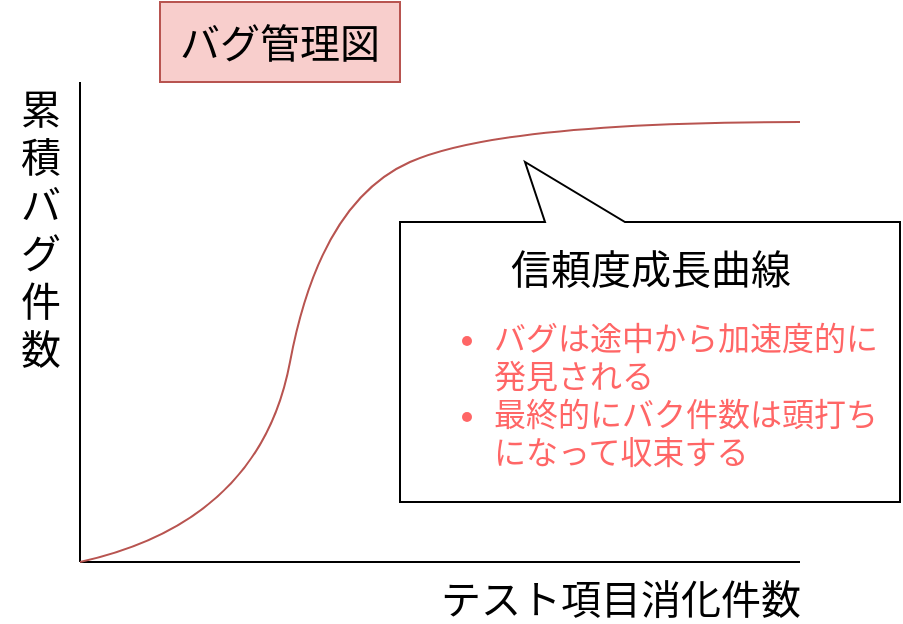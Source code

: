 <mxfile version="12.1.0" type="device" pages="1"><diagram id="S87jOzfYvRSWUKqVTxuF" name="ページ1"><mxGraphModel dx="512" dy="579" grid="1" gridSize="10" guides="1" tooltips="1" connect="1" arrows="1" fold="1" page="1" pageScale="1" pageWidth="827" pageHeight="1169" math="0" shadow="0"><root><mxCell id="0"/><mxCell id="1" parent="0"/><mxCell id="VN8FNVQWxBzWBsnMr3qR-1" value="" style="endArrow=none;html=1;" edge="1" parent="1"><mxGeometry width="50" height="50" relative="1" as="geometry"><mxPoint x="40" y="320" as="sourcePoint"/><mxPoint x="40" y="80" as="targetPoint"/></mxGeometry></mxCell><mxCell id="VN8FNVQWxBzWBsnMr3qR-2" value="&lt;font face=&quot;Tahoma&quot; style=&quot;font-size: 20px&quot;&gt;累&lt;br&gt;積&lt;br&gt;バ&lt;br&gt;グ&lt;br&gt;件&lt;br&gt;数&lt;/font&gt;" style="text;html=1;resizable=0;points=[];autosize=1;align=center;verticalAlign=middle;spacingTop=-4;" vertex="1" parent="1"><mxGeometry y="100" width="40" height="110" as="geometry"/></mxCell><mxCell id="VN8FNVQWxBzWBsnMr3qR-3" value="" style="endArrow=none;html=1;" edge="1" parent="1"><mxGeometry width="50" height="50" relative="1" as="geometry"><mxPoint x="40" y="320" as="sourcePoint"/><mxPoint x="400" y="320" as="targetPoint"/></mxGeometry></mxCell><mxCell id="VN8FNVQWxBzWBsnMr3qR-4" value="テスト項目消化件数" style="text;html=1;resizable=0;points=[];autosize=1;align=center;verticalAlign=middle;spacingTop=-4;fontSize=20;fontFamily=Tahoma;" vertex="1" parent="1"><mxGeometry x="250" y="330" width="120" height="20" as="geometry"/></mxCell><mxCell id="VN8FNVQWxBzWBsnMr3qR-5" value="" style="curved=1;endArrow=none;html=1;fontFamily=Tahoma;fontSize=20;endFill=0;fillColor=#f8cecc;strokeColor=#b85450;" edge="1" parent="1"><mxGeometry width="50" height="50" relative="1" as="geometry"><mxPoint x="40" y="320" as="sourcePoint"/><mxPoint x="400" y="100" as="targetPoint"/><Array as="points"><mxPoint x="130" y="300"/><mxPoint x="160" y="140"/><mxPoint x="250" y="100"/></Array></mxGeometry></mxCell><mxCell id="VN8FNVQWxBzWBsnMr3qR-6" value="バグ管理図" style="rounded=0;whiteSpace=wrap;html=1;fontFamily=Tahoma;fontSize=20;align=center;fillColor=#f8cecc;strokeColor=#b85450;" vertex="1" parent="1"><mxGeometry x="80" y="40" width="120" height="40" as="geometry"/></mxCell><mxCell id="VN8FNVQWxBzWBsnMr3qR-7" value="" style="shape=callout;whiteSpace=wrap;html=1;perimeter=calloutPerimeter;fontFamily=Tahoma;fontSize=20;align=center;direction=west;position2=0.75;base=40;size=30;position=0.55;" vertex="1" parent="1"><mxGeometry x="200" y="120" width="250" height="170" as="geometry"/></mxCell><mxCell id="VN8FNVQWxBzWBsnMr3qR-8" value="信頼度成長曲線" style="text;html=1;resizable=0;points=[];autosize=1;align=center;verticalAlign=middle;spacingTop=-4;fontSize=20;fontFamily=Tahoma;" vertex="1" parent="1"><mxGeometry x="245" y="160" width="160" height="30" as="geometry"/></mxCell><mxCell id="VN8FNVQWxBzWBsnMr3qR-9" value="&lt;ul style=&quot;font-size: 16px&quot;&gt;&lt;li style=&quot;font-size: 16px&quot;&gt;バグは途中から加速度的に発見される&lt;/li&gt;&lt;li style=&quot;font-size: 16px&quot;&gt;最終的にバク件数は頭打ちになって収束する&lt;/li&gt;&lt;/ul&gt;" style="text;strokeColor=none;fillColor=none;html=1;whiteSpace=wrap;verticalAlign=middle;overflow=hidden;fontFamily=Tahoma;fontSize=16;align=left;labelBackgroundColor=none;fontColor=#FF6666;" vertex="1" parent="1"><mxGeometry x="205" y="180" width="240" height="100" as="geometry"/></mxCell></root></mxGraphModel></diagram></mxfile>